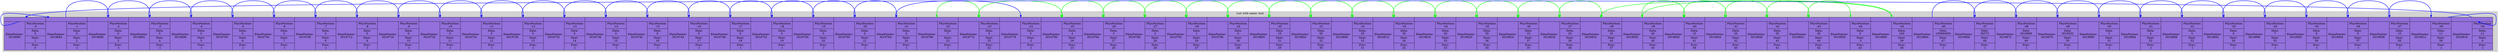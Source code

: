 digraph G{
subgraph clusterlist {
style=filled;
color=lightgrey;
rankdir=LR;
Model [shape=record,style="filled",fillcolor="mediumpurple",label="{{<0>} | {ElemPointer:\n3019680 | {PhysPosition\n:0 | Data:\n0 | Next:\n1 | Prev:\n0}}}| {{<1>} | {ElemPointer:\n3019684 | {PhysPosition\n:1 | Data:\n0 | Next:\n2 | Prev:\n-1}}}| {{<2>} | {ElemPointer:\n3019688 | {PhysPosition\n:2 | Data:\n0 | Next:\n3 | Prev:\n-1}}}| {{<3>} | {ElemPointer:\n3019692 | {PhysPosition\n:3 | Data:\n0 | Next:\n4 | Prev:\n-1}}}| {{<4>} | {ElemPointer:\n3019696 | {PhysPosition\n:4 | Data:\n0 | Next:\n5 | Prev:\n-1}}}| {{<5>} | {ElemPointer:\n3019700 | {PhysPosition\n:5 | Data:\n0 | Next:\n6 | Prev:\n-1}}}| {{<6>} | {ElemPointer:\n3019704 | {PhysPosition\n:6 | Data:\n0 | Next:\n7 | Prev:\n-1}}}| {{<7>} | {ElemPointer:\n3019708 | {PhysPosition\n:7 | Data:\n0 | Next:\n8 | Prev:\n-1}}}| {{<8>} | {ElemPointer:\n3019712 | {PhysPosition\n:8 | Data:\n0 | Next:\n9 | Prev:\n-1}}}| {{<9>} | {ElemPointer:\n3019716 | {PhysPosition\n:9 | Data:\n0 | Next:\n10 | Prev:\n-1}}}| {{<10>} | {ElemPointer:\n3019720 | {PhysPosition\n:10 | Data:\n0 | Next:\n11 | Prev:\n-1}}}| {{<11>} | {ElemPointer:\n3019724 | {PhysPosition\n:11 | Data:\n0 | Next:\n12 | Prev:\n-1}}}| {{<12>} | {ElemPointer:\n3019728 | {PhysPosition\n:12 | Data:\n0 | Next:\n13 | Prev:\n-1}}}| {{<13>} | {ElemPointer:\n3019732 | {PhysPosition\n:13 | Data:\n0 | Next:\n14 | Prev:\n-1}}}| {{<14>} | {ElemPointer:\n3019736 | {PhysPosition\n:14 | Data:\n0 | Next:\n15 | Prev:\n-1}}}| {{<15>} | {ElemPointer:\n3019740 | {PhysPosition\n:15 | Data:\n0 | Next:\n16 | Prev:\n-1}}}| {{<16>} | {ElemPointer:\n3019744 | {PhysPosition\n:16 | Data:\n0 | Next:\n17 | Prev:\n-1}}}| {{<17>} | {ElemPointer:\n3019748 | {PhysPosition\n:17 | Data:\n0 | Next:\n18 | Prev:\n-1}}}| {{<18>} | {ElemPointer:\n3019752 | {PhysPosition\n:18 | Data:\n0 | Next:\n19 | Prev:\n-1}}}| {{<19>} | {ElemPointer:\n3019756 | {PhysPosition\n:19 | Data:\n0 | Next:\n20 | Prev:\n-1}}}| {{<20>} | {ElemPointer:\n3019760 | {PhysPosition\n:20 | Data:\n0 | Next:\n21 | Prev:\n-1}}}| {{<21>} | {ElemPointer:\n3019764 | {PhysPosition\n:21 | Data:\n0 | Next:\n24 | Prev:\n-1}}}| {{<22>} | {ElemPointer:\n3019768 | {PhysPosition\n:22 | Data:\n7 | Next:\n23 | Prev:\n-1}}}| {{<23>} | {ElemPointer:\n3019772 | {PhysPosition\n:23 | Data:\n6 | Next:\n25 | Prev:\n22}}}| {{<24>} | {ElemPointer:\n3019776 | {PhysPosition\n:24 | Data:\n5 | Next:\n-2 | Prev:\n-1}}}| {{<25>} | {ElemPointer:\n3019780 | {PhysPosition\n:25 | Data:\n4 | Next:\n26 | Prev:\n23}}}| {{<26>} | {ElemPointer:\n3019784 | {PhysPosition\n:26 | Data:\n3 | Next:\n27 | Prev:\n25}}}| {{<27>} | {ElemPointer:\n3019788 | {PhysPosition\n:27 | Data:\n2 | Next:\n28 | Prev:\n26}}}| {{<28>} | {ElemPointer:\n3019792 | {PhysPosition\n:28 | Data:\n1 | Next:\n29 | Prev:\n27}}}| {{<29>} | {ElemPointer:\n3019796 | {PhysPosition\n:29 | Data:\n0 | Next:\n30 | Prev:\n28}}}| {{<30>} | {ElemPointer:\n3019800 | {PhysPosition\n:30 | Data:\n10 | Next:\n31 | Prev:\n29}}}| {{<31>} | {ElemPointer:\n3019804 | {PhysPosition\n:31 | Data:\n50 | Next:\n32 | Prev:\n30}}}| {{<32>} | {ElemPointer:\n3019808 | {PhysPosition\n:32 | Data:\n20 | Next:\n33 | Prev:\n31}}}| {{<33>} | {ElemPointer:\n3019812 | {PhysPosition\n:33 | Data:\n30 | Next:\n34 | Prev:\n32}}}| {{<34>} | {ElemPointer:\n3019816 | {PhysPosition\n:34 | Data:\n40 | Next:\n35 | Prev:\n33}}}| {{<35>} | {ElemPointer:\n3019820 | {PhysPosition\n:35 | Data:\n50 | Next:\n36 | Prev:\n34}}}| {{<36>} | {ElemPointer:\n3019824 | {PhysPosition\n:36 | Data:\n10 | Next:\n37 | Prev:\n35}}}| {{<37>} | {ElemPointer:\n3019828 | {PhysPosition\n:37 | Data:\n20 | Next:\n38 | Prev:\n36}}}| {{<38>} | {ElemPointer:\n3019832 | {PhysPosition\n:38 | Data:\n30 | Next:\n45 | Prev:\n37}}}| {{<39>} | {ElemPointer:\n3019836 | {PhysPosition\n:39 | Data:\n40 | Next:\n40 | Prev:\n45}}}| {{<40>} | {ElemPointer:\n3019840 | {PhysPosition\n:40 | Data:\n10 | Next:\n41 | Prev:\n39}}}| {{<41>} | {ElemPointer:\n3019844 | {PhysPosition\n:41 | Data:\n20 | Next:\n42 | Prev:\n40}}}| {{<42>} | {ElemPointer:\n3019848 | {PhysPosition\n:42 | Data:\n30 | Next:\n43 | Prev:\n41}}}| {{<43>} | {ElemPointer:\n3019852 | {PhysPosition\n:43 | Data:\n40 | Next:\n44 | Prev:\n42}}}| {{<44>} | {ElemPointer:\n3019856 | {PhysPosition\n:44 | Data:\n0 | Next:\n-3 | Prev:\n43}}}| {{<45>} | {ElemPointer:\n3019860 | {PhysPosition\n:45 | Data:\n100 | Next:\n39 | Prev:\n38}}}| {{<46>} | {ElemPointer:\n3019864 | {PhysPosition\n:46 | Data:\n150994953 | Next:\n47 | Prev:\n-1}}}| {{<47>} | {ElemPointer:\n3019868 | {PhysPosition\n:47 | Data:\n36373 | Next:\n48 | Prev:\n-1}}}| {{<48>} | {ElemPointer:\n3019872 | {PhysPosition\n:48 | Data:\n3018896 | Next:\n49 | Prev:\n-1}}}| {{<49>} | {ElemPointer:\n3019876 | {PhysPosition\n:49 | Data:\n3019032 | Next:\n50 | Prev:\n-1}}}| {{<50>} | {ElemPointer:\n3019880 | {PhysPosition\n:50 | Data:\n3 | Next:\n51 | Prev:\n-1}}}| {{<51>} | {ElemPointer:\n3019884 | {PhysPosition\n:51 | Data:\n4 | Next:\n52 | Prev:\n-1}}}| {{<52>} | {ElemPointer:\n3019888 | {PhysPosition\n:52 | Data:\n5 | Next:\n53 | Prev:\n-1}}}| {{<53>} | {ElemPointer:\n3019892 | {PhysPosition\n:53 | Data:\n6 | Next:\n54 | Prev:\n-1}}}| {{<54>} | {ElemPointer:\n3019896 | {PhysPosition\n:54 | Data:\n7 | Next:\n55 | Prev:\n-1}}}| {{<55>} | {ElemPointer:\n3019900 | {PhysPosition\n:55 | Data:\n8 | Next:\n56 | Prev:\n-1}}}| {{<56>} | {ElemPointer:\n3019904 | {PhysPosition\n:56 | Data:\n9 | Next:\n57 | Prev:\n-1}}}| {{<57>} | {ElemPointer:\n3019908 | {PhysPosition\n:57 | Data:\n10 | Next:\n58 | Prev:\n-1}}}| {{<58>} | {ElemPointer:\n3019912 | {PhysPosition\n:58 | Data:\n11 | Next:\n59 | Prev:\n-1}}}| {{<59>} | {ElemPointer:\n3019916 | {PhysPosition\n:59 | Data:\n12 | Next:\n0 | Prev:\n-1}}}"];
Model:<22>->Model:<23>[color="green";style="bold";dir="both"];
Model:<23>->Model:<25>[color="green";style="bold";dir="both"];
Model:<25>->Model:<26>[color="green";style="bold";dir="both"];
Model:<26>->Model:<27>[color="green";style="bold";dir="both"];
Model:<27>->Model:<28>[color="green";style="bold";dir="both"];
Model:<28>->Model:<29>[color="green";style="bold";dir="both"];
Model:<29>->Model:<30>[color="green";style="bold";dir="both"];
Model:<30>->Model:<31>[color="green";style="bold";dir="both"];
Model:<31>->Model:<32>[color="green";style="bold";dir="both"];
Model:<32>->Model:<33>[color="green";style="bold";dir="both"];
Model:<33>->Model:<34>[color="green";style="bold";dir="both"];
Model:<34>->Model:<35>[color="green";style="bold";dir="both"];
Model:<35>->Model:<36>[color="green";style="bold";dir="both"];
Model:<36>->Model:<37>[color="green";style="bold";dir="both"];
Model:<37>->Model:<38>[color="green";style="bold";dir="both"];
Model:<38>->Model:<45>[color="green";style="bold";dir="both"];
Model:<45>->Model:<39>[color="green";style="bold";dir="both"];
Model:<39>->Model:<40>[color="green";style="bold";dir="both"];
Model:<40>->Model:<41>[color="green";style="bold";dir="both"];
Model:<41>->Model:<42>[color="green";style="bold";dir="both"];
Model:<42>->Model:<43>[color="green";style="bold";dir="both"];
Model:<43>->Model:<44>[color="green";style="bold";dir="both"];
Model:<46>->Model:<47>[color="blue";style="bold"];
Model:<47>->Model:<48>[color="blue";style="bold"];
Model:<48>->Model:<49>[color="blue";style="bold"];
Model:<49>->Model:<50>[color="blue";style="bold"];
Model:<50>->Model:<51>[color="blue";style="bold"];
Model:<51>->Model:<52>[color="blue";style="bold"];
Model:<52>->Model:<53>[color="blue";style="bold"];
Model:<53>->Model:<54>[color="blue";style="bold"];
Model:<54>->Model:<55>[color="blue";style="bold"];
Model:<55>->Model:<56>[color="blue";style="bold"];
Model:<56>->Model:<57>[color="blue";style="bold"];
Model:<57>->Model:<58>[color="blue";style="bold"];
Model:<58>->Model:<59>[color="blue";style="bold"];
Model:<59>->Model:<0>[color="blue";style="bold"];
Model:<0>->Model:<1>[color="blue";style="bold"];
Model:<1>->Model:<2>[color="blue";style="bold"];
Model:<2>->Model:<3>[color="blue";style="bold"];
Model:<3>->Model:<4>[color="blue";style="bold"];
Model:<4>->Model:<5>[color="blue";style="bold"];
Model:<5>->Model:<6>[color="blue";style="bold"];
Model:<6>->Model:<7>[color="blue";style="bold"];
Model:<7>->Model:<8>[color="blue";style="bold"];
Model:<8>->Model:<9>[color="blue";style="bold"];
Model:<9>->Model:<10>[color="blue";style="bold"];
Model:<10>->Model:<11>[color="blue";style="bold"];
Model:<11>->Model:<12>[color="blue";style="bold"];
Model:<12>->Model:<13>[color="blue";style="bold"];
Model:<13>->Model:<14>[color="blue";style="bold"];
Model:<14>->Model:<15>[color="blue";style="bold"];
Model:<15>->Model:<16>[color="blue";style="bold"];
Model:<16>->Model:<17>[color="blue";style="bold"];
Model:<17>->Model:<18>[color="blue";style="bold"];
Model:<18>->Model:<19>[color="blue";style="bold"];
Model:<19>->Model:<20>[color="blue";style="bold"];
Model:<20>->Model:<21>[color="blue";style="bold"];
Model:<21>->Model:<24>[color="blue";style="bold"];
label = "List with name: test"}
}
